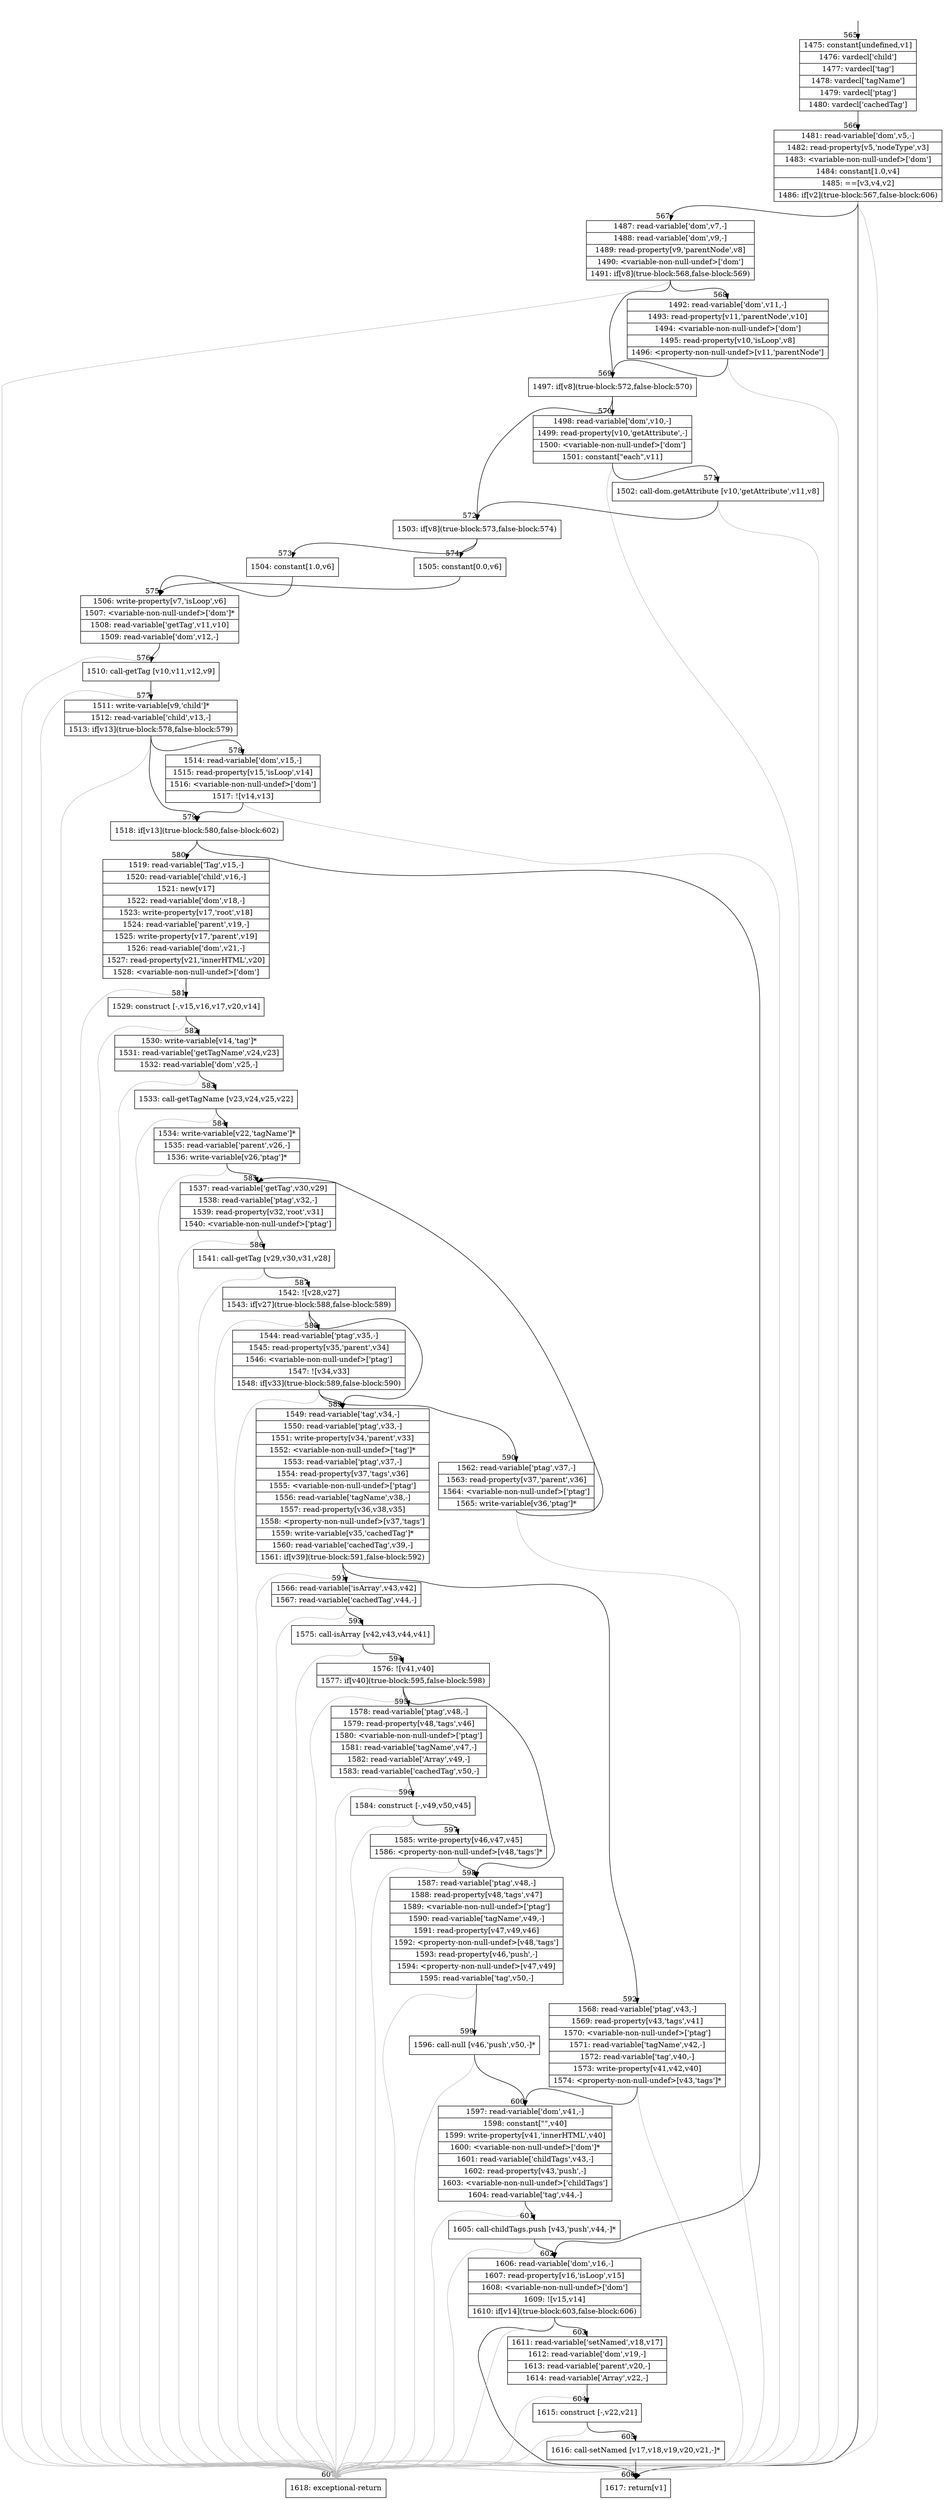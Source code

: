digraph {
rankdir="TD"
BB_entry50[shape=none,label=""];
BB_entry50 -> BB565 [tailport=s, headport=n, headlabel="    565"]
BB565 [shape=record label="{1475: constant[undefined,v1]|1476: vardecl['child']|1477: vardecl['tag']|1478: vardecl['tagName']|1479: vardecl['ptag']|1480: vardecl['cachedTag']}" ] 
BB565 -> BB566 [tailport=s, headport=n, headlabel="      566"]
BB566 [shape=record label="{1481: read-variable['dom',v5,-]|1482: read-property[v5,'nodeType',v3]|1483: \<variable-non-null-undef\>['dom']|1484: constant[1.0,v4]|1485: ==[v3,v4,v2]|1486: if[v2](true-block:567,false-block:606)}" ] 
BB566 -> BB567 [tailport=s, headport=n, headlabel="      567"]
BB566 -> BB606 [tailport=s, headport=n, headlabel="      606"]
BB566 -> BB607 [tailport=s, headport=n, color=gray, headlabel="      607"]
BB567 [shape=record label="{1487: read-variable['dom',v7,-]|1488: read-variable['dom',v9,-]|1489: read-property[v9,'parentNode',v8]|1490: \<variable-non-null-undef\>['dom']|1491: if[v8](true-block:568,false-block:569)}" ] 
BB567 -> BB569 [tailport=s, headport=n, headlabel="      569"]
BB567 -> BB568 [tailport=s, headport=n, headlabel="      568"]
BB567 -> BB607 [tailport=s, headport=n, color=gray]
BB568 [shape=record label="{1492: read-variable['dom',v11,-]|1493: read-property[v11,'parentNode',v10]|1494: \<variable-non-null-undef\>['dom']|1495: read-property[v10,'isLoop',v8]|1496: \<property-non-null-undef\>[v11,'parentNode']}" ] 
BB568 -> BB569 [tailport=s, headport=n]
BB568 -> BB607 [tailport=s, headport=n, color=gray]
BB569 [shape=record label="{1497: if[v8](true-block:572,false-block:570)}" ] 
BB569 -> BB572 [tailport=s, headport=n, headlabel="      572"]
BB569 -> BB570 [tailport=s, headport=n, headlabel="      570"]
BB570 [shape=record label="{1498: read-variable['dom',v10,-]|1499: read-property[v10,'getAttribute',-]|1500: \<variable-non-null-undef\>['dom']|1501: constant[\"each\",v11]}" ] 
BB570 -> BB571 [tailport=s, headport=n, headlabel="      571"]
BB570 -> BB607 [tailport=s, headport=n, color=gray]
BB571 [shape=record label="{1502: call-dom.getAttribute [v10,'getAttribute',v11,v8]}" ] 
BB571 -> BB572 [tailport=s, headport=n]
BB571 -> BB607 [tailport=s, headport=n, color=gray]
BB572 [shape=record label="{1503: if[v8](true-block:573,false-block:574)}" ] 
BB572 -> BB573 [tailport=s, headport=n, headlabel="      573"]
BB572 -> BB574 [tailport=s, headport=n, headlabel="      574"]
BB573 [shape=record label="{1504: constant[1.0,v6]}" ] 
BB573 -> BB575 [tailport=s, headport=n, headlabel="      575"]
BB574 [shape=record label="{1505: constant[0.0,v6]}" ] 
BB574 -> BB575 [tailport=s, headport=n]
BB575 [shape=record label="{1506: write-property[v7,'isLoop',v6]|1507: \<variable-non-null-undef\>['dom']*|1508: read-variable['getTag',v11,v10]|1509: read-variable['dom',v12,-]}" ] 
BB575 -> BB576 [tailport=s, headport=n, headlabel="      576"]
BB575 -> BB607 [tailport=s, headport=n, color=gray]
BB576 [shape=record label="{1510: call-getTag [v10,v11,v12,v9]}" ] 
BB576 -> BB577 [tailport=s, headport=n, headlabel="      577"]
BB576 -> BB607 [tailport=s, headport=n, color=gray]
BB577 [shape=record label="{1511: write-variable[v9,'child']*|1512: read-variable['child',v13,-]|1513: if[v13](true-block:578,false-block:579)}" ] 
BB577 -> BB579 [tailport=s, headport=n, headlabel="      579"]
BB577 -> BB578 [tailport=s, headport=n, headlabel="      578"]
BB577 -> BB607 [tailport=s, headport=n, color=gray]
BB578 [shape=record label="{1514: read-variable['dom',v15,-]|1515: read-property[v15,'isLoop',v14]|1516: \<variable-non-null-undef\>['dom']|1517: ![v14,v13]}" ] 
BB578 -> BB579 [tailport=s, headport=n]
BB578 -> BB607 [tailport=s, headport=n, color=gray]
BB579 [shape=record label="{1518: if[v13](true-block:580,false-block:602)}" ] 
BB579 -> BB580 [tailport=s, headport=n, headlabel="      580"]
BB579 -> BB602 [tailport=s, headport=n, headlabel="      602"]
BB580 [shape=record label="{1519: read-variable['Tag',v15,-]|1520: read-variable['child',v16,-]|1521: new[v17]|1522: read-variable['dom',v18,-]|1523: write-property[v17,'root',v18]|1524: read-variable['parent',v19,-]|1525: write-property[v17,'parent',v19]|1526: read-variable['dom',v21,-]|1527: read-property[v21,'innerHTML',v20]|1528: \<variable-non-null-undef\>['dom']}" ] 
BB580 -> BB581 [tailport=s, headport=n, headlabel="      581"]
BB580 -> BB607 [tailport=s, headport=n, color=gray]
BB581 [shape=record label="{1529: construct [-,v15,v16,v17,v20,v14]}" ] 
BB581 -> BB582 [tailport=s, headport=n, headlabel="      582"]
BB581 -> BB607 [tailport=s, headport=n, color=gray]
BB582 [shape=record label="{1530: write-variable[v14,'tag']*|1531: read-variable['getTagName',v24,v23]|1532: read-variable['dom',v25,-]}" ] 
BB582 -> BB583 [tailport=s, headport=n, headlabel="      583"]
BB582 -> BB607 [tailport=s, headport=n, color=gray]
BB583 [shape=record label="{1533: call-getTagName [v23,v24,v25,v22]}" ] 
BB583 -> BB584 [tailport=s, headport=n, headlabel="      584"]
BB583 -> BB607 [tailport=s, headport=n, color=gray]
BB584 [shape=record label="{1534: write-variable[v22,'tagName']*|1535: read-variable['parent',v26,-]|1536: write-variable[v26,'ptag']*}" ] 
BB584 -> BB585 [tailport=s, headport=n, headlabel="      585"]
BB584 -> BB607 [tailport=s, headport=n, color=gray]
BB585 [shape=record label="{1537: read-variable['getTag',v30,v29]|1538: read-variable['ptag',v32,-]|1539: read-property[v32,'root',v31]|1540: \<variable-non-null-undef\>['ptag']}" ] 
BB585 -> BB586 [tailport=s, headport=n, headlabel="      586"]
BB585 -> BB607 [tailport=s, headport=n, color=gray]
BB586 [shape=record label="{1541: call-getTag [v29,v30,v31,v28]}" ] 
BB586 -> BB587 [tailport=s, headport=n, headlabel="      587"]
BB586 -> BB607 [tailport=s, headport=n, color=gray]
BB587 [shape=record label="{1542: ![v28,v27]|1543: if[v27](true-block:588,false-block:589)}" ] 
BB587 -> BB588 [tailport=s, headport=n, headlabel="      588"]
BB587 -> BB589 [tailport=s, headport=n, headlabel="      589"]
BB587 -> BB607 [tailport=s, headport=n, color=gray]
BB588 [shape=record label="{1544: read-variable['ptag',v35,-]|1545: read-property[v35,'parent',v34]|1546: \<variable-non-null-undef\>['ptag']|1547: ![v34,v33]|1548: if[v33](true-block:589,false-block:590)}" ] 
BB588 -> BB589 [tailport=s, headport=n]
BB588 -> BB590 [tailport=s, headport=n, headlabel="      590"]
BB588 -> BB607 [tailport=s, headport=n, color=gray]
BB589 [shape=record label="{1549: read-variable['tag',v34,-]|1550: read-variable['ptag',v33,-]|1551: write-property[v34,'parent',v33]|1552: \<variable-non-null-undef\>['tag']*|1553: read-variable['ptag',v37,-]|1554: read-property[v37,'tags',v36]|1555: \<variable-non-null-undef\>['ptag']|1556: read-variable['tagName',v38,-]|1557: read-property[v36,v38,v35]|1558: \<property-non-null-undef\>[v37,'tags']|1559: write-variable[v35,'cachedTag']*|1560: read-variable['cachedTag',v39,-]|1561: if[v39](true-block:591,false-block:592)}" ] 
BB589 -> BB591 [tailport=s, headport=n, headlabel="      591"]
BB589 -> BB592 [tailport=s, headport=n, headlabel="      592"]
BB589 -> BB607 [tailport=s, headport=n, color=gray]
BB590 [shape=record label="{1562: read-variable['ptag',v37,-]|1563: read-property[v37,'parent',v36]|1564: \<variable-non-null-undef\>['ptag']|1565: write-variable[v36,'ptag']*}" ] 
BB590 -> BB585 [tailport=s, headport=n]
BB590 -> BB607 [tailport=s, headport=n, color=gray]
BB591 [shape=record label="{1566: read-variable['isArray',v43,v42]|1567: read-variable['cachedTag',v44,-]}" ] 
BB591 -> BB593 [tailport=s, headport=n, headlabel="      593"]
BB591 -> BB607 [tailport=s, headport=n, color=gray]
BB592 [shape=record label="{1568: read-variable['ptag',v43,-]|1569: read-property[v43,'tags',v41]|1570: \<variable-non-null-undef\>['ptag']|1571: read-variable['tagName',v42,-]|1572: read-variable['tag',v40,-]|1573: write-property[v41,v42,v40]|1574: \<property-non-null-undef\>[v43,'tags']*}" ] 
BB592 -> BB600 [tailport=s, headport=n, headlabel="      600"]
BB592 -> BB607 [tailport=s, headport=n, color=gray]
BB593 [shape=record label="{1575: call-isArray [v42,v43,v44,v41]}" ] 
BB593 -> BB594 [tailport=s, headport=n, headlabel="      594"]
BB593 -> BB607 [tailport=s, headport=n, color=gray]
BB594 [shape=record label="{1576: ![v41,v40]|1577: if[v40](true-block:595,false-block:598)}" ] 
BB594 -> BB595 [tailport=s, headport=n, headlabel="      595"]
BB594 -> BB598 [tailport=s, headport=n, headlabel="      598"]
BB594 -> BB607 [tailport=s, headport=n, color=gray]
BB595 [shape=record label="{1578: read-variable['ptag',v48,-]|1579: read-property[v48,'tags',v46]|1580: \<variable-non-null-undef\>['ptag']|1581: read-variable['tagName',v47,-]|1582: read-variable['Array',v49,-]|1583: read-variable['cachedTag',v50,-]}" ] 
BB595 -> BB596 [tailport=s, headport=n, headlabel="      596"]
BB595 -> BB607 [tailport=s, headport=n, color=gray]
BB596 [shape=record label="{1584: construct [-,v49,v50,v45]}" ] 
BB596 -> BB597 [tailport=s, headport=n, headlabel="      597"]
BB596 -> BB607 [tailport=s, headport=n, color=gray]
BB597 [shape=record label="{1585: write-property[v46,v47,v45]|1586: \<property-non-null-undef\>[v48,'tags']*}" ] 
BB597 -> BB598 [tailport=s, headport=n]
BB597 -> BB607 [tailport=s, headport=n, color=gray]
BB598 [shape=record label="{1587: read-variable['ptag',v48,-]|1588: read-property[v48,'tags',v47]|1589: \<variable-non-null-undef\>['ptag']|1590: read-variable['tagName',v49,-]|1591: read-property[v47,v49,v46]|1592: \<property-non-null-undef\>[v48,'tags']|1593: read-property[v46,'push',-]|1594: \<property-non-null-undef\>[v47,v49]|1595: read-variable['tag',v50,-]}" ] 
BB598 -> BB599 [tailport=s, headport=n, headlabel="      599"]
BB598 -> BB607 [tailport=s, headport=n, color=gray]
BB599 [shape=record label="{1596: call-null [v46,'push',v50,-]*}" ] 
BB599 -> BB600 [tailport=s, headport=n]
BB599 -> BB607 [tailport=s, headport=n, color=gray]
BB600 [shape=record label="{1597: read-variable['dom',v41,-]|1598: constant[\"\",v40]|1599: write-property[v41,'innerHTML',v40]|1600: \<variable-non-null-undef\>['dom']*|1601: read-variable['childTags',v43,-]|1602: read-property[v43,'push',-]|1603: \<variable-non-null-undef\>['childTags']|1604: read-variable['tag',v44,-]}" ] 
BB600 -> BB601 [tailport=s, headport=n, headlabel="      601"]
BB600 -> BB607 [tailport=s, headport=n, color=gray]
BB601 [shape=record label="{1605: call-childTags.push [v43,'push',v44,-]*}" ] 
BB601 -> BB602 [tailport=s, headport=n]
BB601 -> BB607 [tailport=s, headport=n, color=gray]
BB602 [shape=record label="{1606: read-variable['dom',v16,-]|1607: read-property[v16,'isLoop',v15]|1608: \<variable-non-null-undef\>['dom']|1609: ![v15,v14]|1610: if[v14](true-block:603,false-block:606)}" ] 
BB602 -> BB603 [tailport=s, headport=n, headlabel="      603"]
BB602 -> BB606 [tailport=s, headport=n]
BB602 -> BB607 [tailport=s, headport=n, color=gray]
BB603 [shape=record label="{1611: read-variable['setNamed',v18,v17]|1612: read-variable['dom',v19,-]|1613: read-variable['parent',v20,-]|1614: read-variable['Array',v22,-]}" ] 
BB603 -> BB604 [tailport=s, headport=n, headlabel="      604"]
BB603 -> BB607 [tailport=s, headport=n, color=gray]
BB604 [shape=record label="{1615: construct [-,v22,v21]}" ] 
BB604 -> BB605 [tailport=s, headport=n, headlabel="      605"]
BB604 -> BB607 [tailport=s, headport=n, color=gray]
BB605 [shape=record label="{1616: call-setNamed [v17,v18,v19,v20,v21,-]*}" ] 
BB605 -> BB606 [tailport=s, headport=n]
BB605 -> BB607 [tailport=s, headport=n, color=gray]
BB606 [shape=record label="{1617: return[v1]}" ] 
BB607 [shape=record label="{1618: exceptional-return}" ] 
//#$~ 566
}
